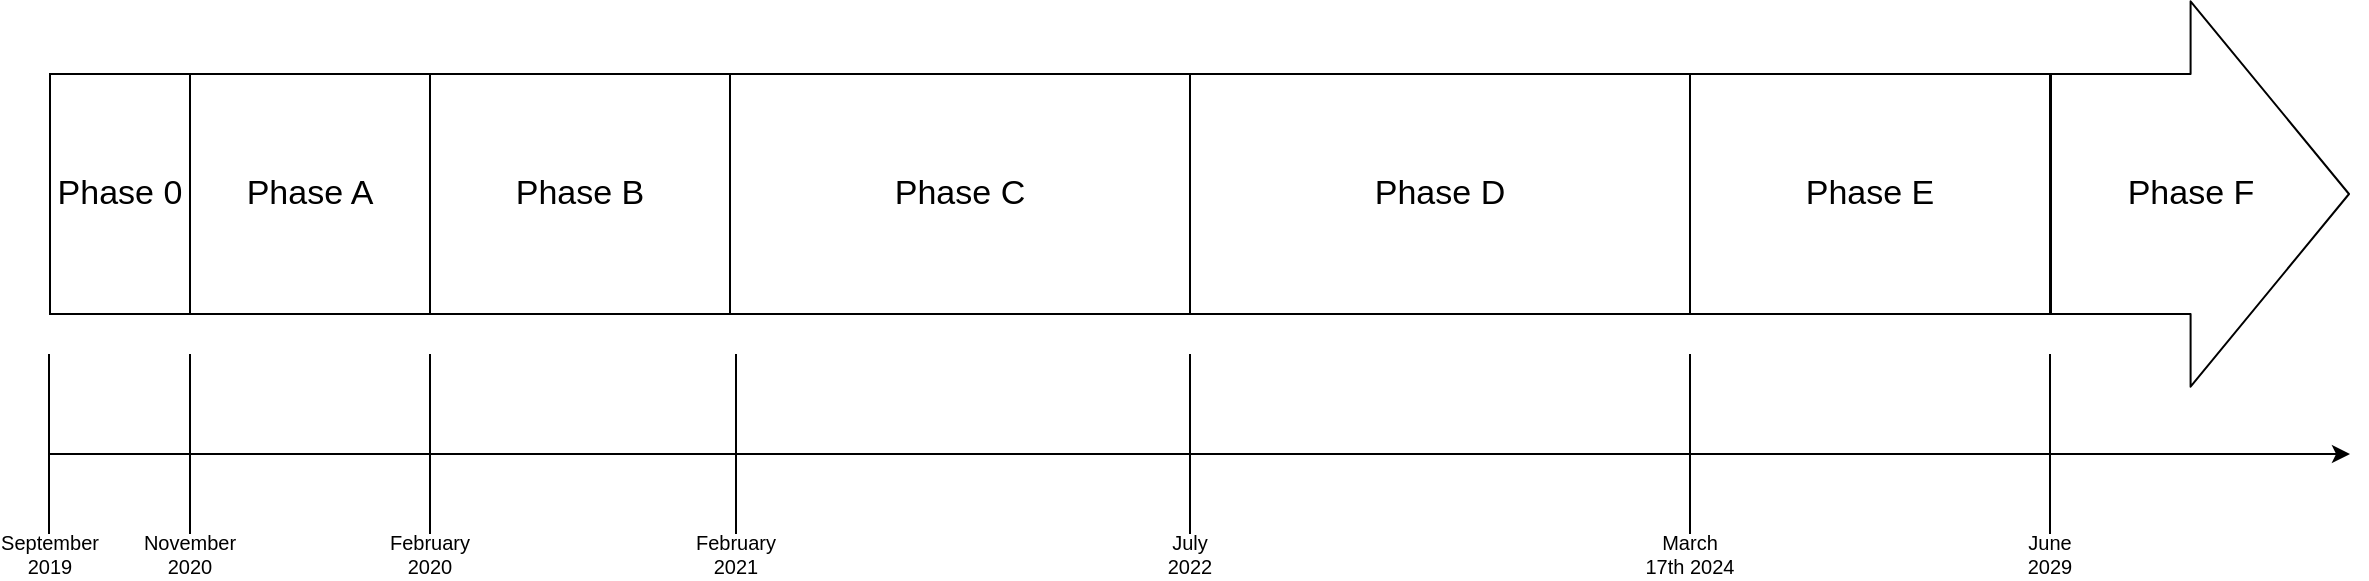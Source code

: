 <mxfile version="12.4.3" pages="1"><diagram id="5EgypVwa14OEImesB87w" name="Page-1"><mxGraphModel dx="786" dy="473" grid="1" gridSize="10" guides="1" tooltips="1" connect="1" arrows="1" fold="1" page="1" pageScale="1" pageWidth="827" pageHeight="1169" math="0" shadow="0"><root><mxCell id="0"/><mxCell id="1" parent="0"/><mxCell id="UaxtRhOQwLlgO4OK8VWs-4" value="&lt;font style=&quot;font-size: 17px&quot;&gt;Phase 0&lt;/font&gt;" style="rounded=0;whiteSpace=wrap;html=1;" parent="1" vertex="1"><mxGeometry x="90" y="210" width="70" height="120" as="geometry"/></mxCell><mxCell id="UaxtRhOQwLlgO4OK8VWs-5" value="&lt;font style=&quot;font-size: 17px&quot;&gt;Phase A&lt;/font&gt;" style="rounded=0;whiteSpace=wrap;html=1;" parent="1" vertex="1"><mxGeometry x="160" y="210" width="120" height="120" as="geometry"/></mxCell><mxCell id="UaxtRhOQwLlgO4OK8VWs-6" value="&lt;font style=&quot;font-size: 17px&quot;&gt;Phase B&lt;/font&gt;" style="rounded=0;whiteSpace=wrap;html=1;" parent="1" vertex="1"><mxGeometry x="280" y="210" width="150" height="120" as="geometry"/></mxCell><mxCell id="UaxtRhOQwLlgO4OK8VWs-7" value="&lt;font style=&quot;font-size: 17px&quot;&gt;Phase C&lt;/font&gt;" style="rounded=0;whiteSpace=wrap;html=1;" parent="1" vertex="1"><mxGeometry x="430" y="210" width="230" height="120" as="geometry"/></mxCell><mxCell id="UaxtRhOQwLlgO4OK8VWs-8" value="&lt;span style=&quot;font-size: 17px&quot;&gt;Phase D&lt;/span&gt;" style="rounded=0;whiteSpace=wrap;html=1;" parent="1" vertex="1"><mxGeometry x="660" y="210" width="250" height="120" as="geometry"/></mxCell><mxCell id="UaxtRhOQwLlgO4OK8VWs-9" value="&lt;span style=&quot;font-size: 17px&quot;&gt;Phase E&lt;/span&gt;" style="rounded=0;whiteSpace=wrap;html=1;" parent="1" vertex="1"><mxGeometry x="910" y="210" width="180" height="120" as="geometry"/></mxCell><mxCell id="UaxtRhOQwLlgO4OK8VWs-12" value="" style="shape=flexArrow;endArrow=classic;html=1;fontSize=10;endWidth=71.724;endSize=26.069;width=120;" parent="1" edge="1"><mxGeometry width="50" height="50" relative="1" as="geometry"><mxPoint x="1090" y="270" as="sourcePoint"/><mxPoint x="1240" y="270" as="targetPoint"/></mxGeometry></mxCell><mxCell id="UaxtRhOQwLlgO4OK8VWs-13" value="&lt;font style=&quot;font-size: 17px&quot;&gt;Phase F&lt;/font&gt;" style="text;html=1;resizable=0;points=[];align=center;verticalAlign=middle;labelBackgroundColor=#ffffff;fontSize=10;" parent="UaxtRhOQwLlgO4OK8VWs-12" vertex="1" connectable="0"><mxGeometry x="0.267" y="3" relative="1" as="geometry"><mxPoint x="-25.5" y="3" as="offset"/></mxGeometry></mxCell><mxCell id="UaxtRhOQwLlgO4OK8VWs-15" value="" style="endArrow=none;html=1;fontSize=10;" parent="1" edge="1"><mxGeometry width="50" height="50" relative="1" as="geometry"><mxPoint x="160" y="440" as="sourcePoint"/><mxPoint x="160" y="350" as="targetPoint"/></mxGeometry></mxCell><mxCell id="UaxtRhOQwLlgO4OK8VWs-16" value="" style="endArrow=none;html=1;fontSize=10;" parent="1" edge="1"><mxGeometry width="50" height="50" relative="1" as="geometry"><mxPoint x="89.5" y="440.0" as="sourcePoint"/><mxPoint x="89.5" y="350" as="targetPoint"/></mxGeometry></mxCell><mxCell id="UaxtRhOQwLlgO4OK8VWs-17" value="September 2019" style="text;html=1;strokeColor=none;fillColor=none;align=center;verticalAlign=middle;whiteSpace=wrap;rounded=0;fontSize=10;" parent="1" vertex="1"><mxGeometry x="70" y="440" width="40" height="20" as="geometry"/></mxCell><mxCell id="UaxtRhOQwLlgO4OK8VWs-18" value="November 2020" style="text;html=1;strokeColor=none;fillColor=none;align=center;verticalAlign=middle;whiteSpace=wrap;rounded=0;fontSize=10;" parent="1" vertex="1"><mxGeometry x="140" y="440" width="40" height="20" as="geometry"/></mxCell><mxCell id="UaxtRhOQwLlgO4OK8VWs-19" value="" style="endArrow=none;html=1;fontSize=10;" parent="1" edge="1"><mxGeometry width="50" height="50" relative="1" as="geometry"><mxPoint x="280" y="440.0" as="sourcePoint"/><mxPoint x="280" y="350" as="targetPoint"/></mxGeometry></mxCell><mxCell id="UaxtRhOQwLlgO4OK8VWs-20" value="February 2020" style="text;html=1;strokeColor=none;fillColor=none;align=center;verticalAlign=middle;whiteSpace=wrap;rounded=0;fontSize=10;" parent="1" vertex="1"><mxGeometry x="260" y="440" width="40" height="20" as="geometry"/></mxCell><mxCell id="UaxtRhOQwLlgO4OK8VWs-21" value="" style="endArrow=none;html=1;fontSize=10;" parent="1" edge="1"><mxGeometry width="50" height="50" relative="1" as="geometry"><mxPoint x="433.0" y="440.0" as="sourcePoint"/><mxPoint x="433.0" y="350" as="targetPoint"/></mxGeometry></mxCell><mxCell id="UaxtRhOQwLlgO4OK8VWs-22" value="February 2021" style="text;html=1;strokeColor=none;fillColor=none;align=center;verticalAlign=middle;whiteSpace=wrap;rounded=0;fontSize=10;" parent="1" vertex="1"><mxGeometry x="413" y="440" width="40" height="20" as="geometry"/></mxCell><mxCell id="UaxtRhOQwLlgO4OK8VWs-25" value="" style="endArrow=none;html=1;fontSize=10;" parent="1" edge="1"><mxGeometry width="50" height="50" relative="1" as="geometry"><mxPoint x="660.0" y="440.0" as="sourcePoint"/><mxPoint x="660.0" y="350" as="targetPoint"/></mxGeometry></mxCell><mxCell id="UaxtRhOQwLlgO4OK8VWs-26" value="July 2022" style="text;html=1;strokeColor=none;fillColor=none;align=center;verticalAlign=middle;whiteSpace=wrap;rounded=0;fontSize=10;" parent="1" vertex="1"><mxGeometry x="640" y="440" width="40" height="20" as="geometry"/></mxCell><mxCell id="UaxtRhOQwLlgO4OK8VWs-27" value="" style="endArrow=none;html=1;fontSize=10;" parent="1" edge="1"><mxGeometry width="50" height="50" relative="1" as="geometry"><mxPoint x="910" y="440.0" as="sourcePoint"/><mxPoint x="910" y="350" as="targetPoint"/></mxGeometry></mxCell><mxCell id="UaxtRhOQwLlgO4OK8VWs-28" value="March 17th 2024" style="text;html=1;strokeColor=none;fillColor=none;align=center;verticalAlign=middle;whiteSpace=wrap;rounded=0;fontSize=10;" parent="1" vertex="1"><mxGeometry x="885" y="440" width="50" height="20" as="geometry"/></mxCell><mxCell id="UaxtRhOQwLlgO4OK8VWs-29" value="" style="endArrow=none;html=1;fontSize=10;" parent="1" edge="1"><mxGeometry width="50" height="50" relative="1" as="geometry"><mxPoint x="1090" y="440.0" as="sourcePoint"/><mxPoint x="1090" y="350" as="targetPoint"/></mxGeometry></mxCell><mxCell id="UaxtRhOQwLlgO4OK8VWs-30" value="June 2029" style="text;html=1;strokeColor=none;fillColor=none;align=center;verticalAlign=middle;whiteSpace=wrap;rounded=0;fontSize=10;" parent="1" vertex="1"><mxGeometry x="1070" y="440" width="40" height="20" as="geometry"/></mxCell><mxCell id="UaxtRhOQwLlgO4OK8VWs-31" value="" style="endArrow=classic;html=1;fontSize=10;" parent="1" edge="1"><mxGeometry width="50" height="50" relative="1" as="geometry"><mxPoint x="90" y="400" as="sourcePoint"/><mxPoint x="1240" y="400" as="targetPoint"/></mxGeometry></mxCell></root></mxGraphModel></diagram></mxfile>